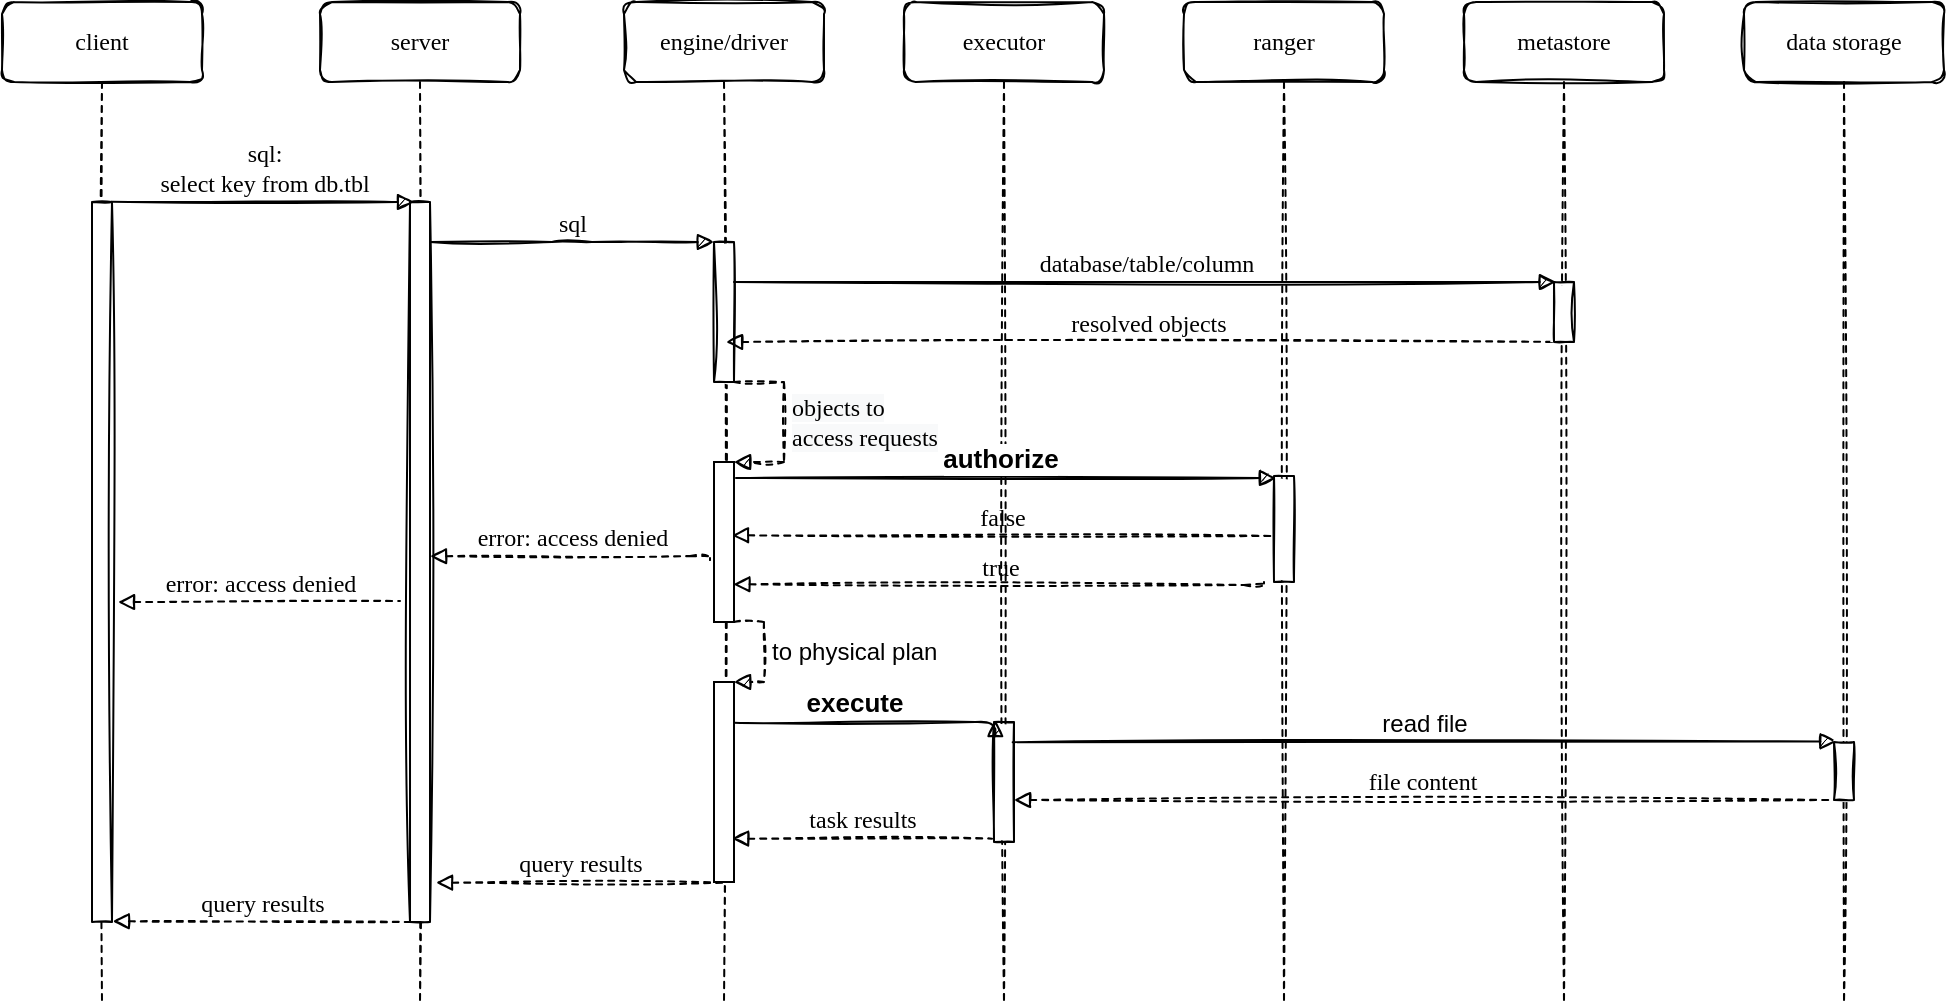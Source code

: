 <mxfile version="19.0.3" type="device"><diagram name="Page-1" id="13e1069c-82ec-6db2-03f1-153e76fe0fe0"><mxGraphModel dx="856" dy="636" grid="1" gridSize="10" guides="1" tooltips="1" connect="1" arrows="1" fold="1" page="1" pageScale="1" pageWidth="1100" pageHeight="850" background="none" math="0" shadow="0"><root><mxCell id="0"/><mxCell id="1" parent="0"/><mxCell id="7baba1c4bc27f4b0-2" value="server" style="shape=umlLifeline;perimeter=lifelinePerimeter;whiteSpace=wrap;html=1;container=1;collapsible=0;recursiveResize=0;outlineConnect=0;rounded=1;shadow=0;comic=0;labelBackgroundColor=none;strokeWidth=1;fontFamily=Verdana;fontSize=12;align=center;sketch=1;" parent="1" vertex="1"><mxGeometry x="248" y="80" width="100" height="500" as="geometry"/></mxCell><mxCell id="7baba1c4bc27f4b0-10" value="" style="html=1;points=[];perimeter=orthogonalPerimeter;rounded=0;shadow=0;comic=0;labelBackgroundColor=none;strokeWidth=1;fontFamily=Verdana;fontSize=12;align=center;sketch=1;" parent="7baba1c4bc27f4b0-2" vertex="1"><mxGeometry x="45" y="100" width="10" height="360" as="geometry"/></mxCell><mxCell id="7baba1c4bc27f4b0-3" value="engine/driver" style="shape=umlLifeline;perimeter=lifelinePerimeter;whiteSpace=wrap;html=1;container=1;collapsible=0;recursiveResize=0;outlineConnect=0;rounded=1;shadow=0;comic=0;labelBackgroundColor=none;strokeWidth=1;fontFamily=Verdana;fontSize=12;align=center;sketch=1;" parent="1" vertex="1"><mxGeometry x="400" y="80" width="100" height="500" as="geometry"/></mxCell><mxCell id="7baba1c4bc27f4b0-13" value="" style="html=1;points=[];perimeter=orthogonalPerimeter;rounded=0;shadow=0;comic=0;labelBackgroundColor=none;strokeWidth=1;fontFamily=Verdana;fontSize=12;align=center;sketch=1;" parent="7baba1c4bc27f4b0-3" vertex="1"><mxGeometry x="45" y="120" width="10" height="70" as="geometry"/></mxCell><mxCell id="RYXrqsyV6S_BWCucjePE-16" value="" style="html=1;points=[];perimeter=orthogonalPerimeter;sketch=0;fontSize=12;" vertex="1" parent="7baba1c4bc27f4b0-3"><mxGeometry x="45" y="230" width="10" height="80" as="geometry"/></mxCell><mxCell id="RYXrqsyV6S_BWCucjePE-17" value="&lt;span style=&quot;font-family: Verdana; text-align: center; background-color: rgb(248, 249, 250);&quot;&gt;objects to&lt;br&gt;access requests&lt;/span&gt;" style="edgeStyle=orthogonalEdgeStyle;html=1;align=left;spacingLeft=2;endArrow=block;rounded=0;entryX=1;entryY=0;dashed=1;sketch=1;fontSize=12;" edge="1" target="RYXrqsyV6S_BWCucjePE-16" parent="7baba1c4bc27f4b0-3"><mxGeometry relative="1" as="geometry"><mxPoint x="55" y="190" as="sourcePoint"/><Array as="points"><mxPoint x="80" y="190"/><mxPoint x="80" y="230"/></Array></mxGeometry></mxCell><mxCell id="RYXrqsyV6S_BWCucjePE-21" value="" style="html=1;points=[];perimeter=orthogonalPerimeter;sketch=0;fontSize=12;" vertex="1" parent="7baba1c4bc27f4b0-3"><mxGeometry x="45" y="340" width="10" height="100" as="geometry"/></mxCell><mxCell id="RYXrqsyV6S_BWCucjePE-22" value="to physical plan" style="edgeStyle=orthogonalEdgeStyle;html=1;align=left;spacingLeft=2;endArrow=block;rounded=0;entryX=1;entryY=0;dashed=1;sketch=1;fontSize=12;exitX=1;exitY=1;exitDx=0;exitDy=0;exitPerimeter=0;" edge="1" target="RYXrqsyV6S_BWCucjePE-21" parent="7baba1c4bc27f4b0-3" source="RYXrqsyV6S_BWCucjePE-16"><mxGeometry relative="1" as="geometry"><mxPoint x="60" y="310" as="sourcePoint"/><Array as="points"><mxPoint x="70" y="310"/><mxPoint x="70" y="340"/></Array></mxGeometry></mxCell><mxCell id="7baba1c4bc27f4b0-4" value="executor" style="shape=umlLifeline;perimeter=lifelinePerimeter;whiteSpace=wrap;html=1;container=1;collapsible=0;recursiveResize=0;outlineConnect=0;rounded=1;shadow=0;comic=0;labelBackgroundColor=none;strokeWidth=1;fontFamily=Verdana;fontSize=12;align=center;sketch=1;" parent="1" vertex="1"><mxGeometry x="540" y="80" width="100" height="500" as="geometry"/></mxCell><mxCell id="7baba1c4bc27f4b0-37" value="" style="html=1;points=[];perimeter=orthogonalPerimeter;rounded=0;shadow=0;comic=0;labelBackgroundColor=none;strokeWidth=1;fontFamily=Verdana;fontSize=12;align=center;sketch=1;" parent="7baba1c4bc27f4b0-4" vertex="1"><mxGeometry x="45" y="360" width="10" height="60" as="geometry"/></mxCell><mxCell id="RYXrqsyV6S_BWCucjePE-23" value="" style="html=1;verticalAlign=bottom;endArrow=block;labelBackgroundColor=none;fontFamily=Verdana;fontSize=12;edgeStyle=elbowEdgeStyle;elbow=vertical;sketch=1;exitX=1.1;exitY=0.36;exitDx=0;exitDy=0;exitPerimeter=0;entryX=0.067;entryY=-0.017;entryDx=0;entryDy=0;entryPerimeter=0;" edge="1" parent="7baba1c4bc27f4b0-4" target="7baba1c4bc27f4b0-37"><mxGeometry relative="1" as="geometry"><mxPoint x="-85" y="360.42" as="sourcePoint"/><Array as="points"><mxPoint x="50" y="360"/><mxPoint x="-82" y="313.41"/></Array><mxPoint x="40" y="360" as="targetPoint"/></mxGeometry></mxCell><mxCell id="RYXrqsyV6S_BWCucjePE-24" value="execute" style="edgeLabel;html=1;align=center;verticalAlign=bottom;resizable=0;points=[];fontSize=13;fontStyle=1" vertex="1" connectable="0" parent="RYXrqsyV6S_BWCucjePE-23"><mxGeometry x="-0.084" relative="1" as="geometry"><mxPoint as="offset"/></mxGeometry></mxCell><mxCell id="7baba1c4bc27f4b0-5" value="ranger" style="shape=umlLifeline;perimeter=lifelinePerimeter;whiteSpace=wrap;html=1;container=1;collapsible=0;recursiveResize=0;outlineConnect=0;rounded=1;shadow=0;comic=0;labelBackgroundColor=none;strokeWidth=1;fontFamily=Verdana;fontSize=12;align=center;sketch=1;" parent="1" vertex="1"><mxGeometry x="680" y="80" width="100" height="500" as="geometry"/></mxCell><mxCell id="RYXrqsyV6S_BWCucjePE-3" value="resolved objects" style="html=1;verticalAlign=bottom;endArrow=none;labelBackgroundColor=none;fontFamily=Verdana;fontSize=12;edgeStyle=elbowEdgeStyle;elbow=vertical;sketch=1;endFill=0;startArrow=block;startFill=0;entryX=0.6;entryY=1.033;entryDx=0;entryDy=0;entryPerimeter=0;dashed=1;" edge="1" parent="7baba1c4bc27f4b0-5" target="RYXrqsyV6S_BWCucjePE-1"><mxGeometry relative="1" as="geometry"><mxPoint x="-229" y="170" as="sourcePoint"/><Array as="points"><mxPoint x="-229.5" y="170"/></Array><mxPoint x="200" y="170" as="targetPoint"/></mxGeometry></mxCell><mxCell id="RYXrqsyV6S_BWCucjePE-6" value="" style="html=1;points=[];perimeter=orthogonalPerimeter;rounded=0;shadow=0;comic=0;labelBackgroundColor=none;strokeWidth=1;fontFamily=Verdana;fontSize=12;align=center;sketch=1;" vertex="1" parent="7baba1c4bc27f4b0-5"><mxGeometry x="45" y="237" width="10" height="53" as="geometry"/></mxCell><mxCell id="RYXrqsyV6S_BWCucjePE-25" value="" style="html=1;verticalAlign=bottom;endArrow=block;labelBackgroundColor=none;fontFamily=Verdana;fontSize=12;edgeStyle=elbowEdgeStyle;elbow=vertical;sketch=1;exitX=1.1;exitY=0.36;exitDx=0;exitDy=0;exitPerimeter=0;entryX=0.133;entryY=-0.023;entryDx=0;entryDy=0;entryPerimeter=0;" edge="1" parent="7baba1c4bc27f4b0-5" target="7baba1c4bc27f4b0-25"><mxGeometry relative="1" as="geometry"><mxPoint x="-85.67" y="370.1" as="sourcePoint"/><Array as="points"><mxPoint x="49.33" y="369.68"/><mxPoint x="-82.67" y="323.09"/></Array><mxPoint x="320" y="370" as="targetPoint"/></mxGeometry></mxCell><mxCell id="RYXrqsyV6S_BWCucjePE-26" value="read file" style="edgeLabel;html=1;align=center;verticalAlign=bottom;resizable=0;points=[];fontSize=12;" vertex="1" connectable="0" parent="RYXrqsyV6S_BWCucjePE-25"><mxGeometry x="-0.084" relative="1" as="geometry"><mxPoint x="17" as="offset"/></mxGeometry></mxCell><mxCell id="7baba1c4bc27f4b0-6" value="metastore" style="shape=umlLifeline;perimeter=lifelinePerimeter;whiteSpace=wrap;html=1;container=1;collapsible=0;recursiveResize=0;outlineConnect=0;rounded=1;shadow=0;comic=0;labelBackgroundColor=none;strokeWidth=1;fontFamily=Verdana;fontSize=12;align=center;sketch=1;" parent="1" vertex="1"><mxGeometry x="820" y="80" width="100" height="500" as="geometry"/></mxCell><mxCell id="RYXrqsyV6S_BWCucjePE-1" value="" style="html=1;points=[];perimeter=orthogonalPerimeter;rounded=0;shadow=0;comic=0;labelBackgroundColor=none;strokeWidth=1;fontFamily=Verdana;fontSize=12;align=center;sketch=1;" vertex="1" parent="7baba1c4bc27f4b0-6"><mxGeometry x="45" y="140" width="10" height="30" as="geometry"/></mxCell><mxCell id="RYXrqsyV6S_BWCucjePE-27" value="file content" style="html=1;verticalAlign=bottom;endArrow=none;labelBackgroundColor=none;fontFamily=Verdana;fontSize=12;edgeStyle=elbowEdgeStyle;elbow=vertical;sketch=1;endFill=0;startArrow=block;startFill=0;entryX=-0.267;entryY=0.989;entryDx=0;entryDy=0;entryPerimeter=0;dashed=1;align=center;" edge="1" parent="7baba1c4bc27f4b0-6" target="7baba1c4bc27f4b0-25"><mxGeometry relative="1" as="geometry"><mxPoint x="-225" y="399" as="sourcePoint"/><Array as="points"><mxPoint x="-225.5" y="399"/></Array><mxPoint x="194" y="401.84" as="targetPoint"/></mxGeometry></mxCell><mxCell id="7baba1c4bc27f4b0-7" value="data storage" style="shape=umlLifeline;perimeter=lifelinePerimeter;whiteSpace=wrap;html=1;container=1;collapsible=0;recursiveResize=0;outlineConnect=0;rounded=1;shadow=0;comic=0;labelBackgroundColor=none;strokeWidth=1;fontFamily=Verdana;fontSize=12;align=center;sketch=1;" parent="1" vertex="1"><mxGeometry x="960" y="80" width="100" height="500" as="geometry"/></mxCell><mxCell id="7baba1c4bc27f4b0-25" value="" style="html=1;points=[];perimeter=orthogonalPerimeter;rounded=0;shadow=0;comic=0;labelBackgroundColor=none;strokeColor=#000000;strokeWidth=1;fillColor=#FFFFFF;fontFamily=Verdana;fontSize=12;fontColor=#000000;align=center;sketch=1;" parent="7baba1c4bc27f4b0-7" vertex="1"><mxGeometry x="45" y="370" width="10" height="29" as="geometry"/></mxCell><mxCell id="7baba1c4bc27f4b0-8" value="client" style="shape=umlLifeline;perimeter=lifelinePerimeter;whiteSpace=wrap;html=1;container=1;collapsible=0;recursiveResize=0;outlineConnect=0;rounded=1;shadow=0;comic=0;labelBackgroundColor=none;strokeWidth=1;fontFamily=Verdana;fontSize=12;align=center;sketch=1;" parent="1" vertex="1"><mxGeometry x="89" y="80" width="100" height="500" as="geometry"/></mxCell><mxCell id="7baba1c4bc27f4b0-9" value="" style="html=1;points=[];perimeter=orthogonalPerimeter;rounded=0;shadow=0;comic=0;labelBackgroundColor=none;strokeWidth=1;fontFamily=Verdana;fontSize=12;align=center;sketch=1;" parent="7baba1c4bc27f4b0-8" vertex="1"><mxGeometry x="45" y="100" width="10" height="360" as="geometry"/></mxCell><mxCell id="7baba1c4bc27f4b0-17" value="database/table/column" style="html=1;verticalAlign=bottom;endArrow=block;labelBackgroundColor=none;fontFamily=Verdana;fontSize=12;edgeStyle=elbowEdgeStyle;elbow=vertical;sketch=1;entryX=0.1;entryY=-0.033;entryDx=0;entryDy=0;entryPerimeter=0;" parent="1" source="7baba1c4bc27f4b0-13" target="RYXrqsyV6S_BWCucjePE-1" edge="1"><mxGeometry relative="1" as="geometry"><mxPoint x="510" y="220" as="sourcePoint"/><Array as="points"><mxPoint x="460" y="220"/></Array><mxPoint x="860" y="220" as="targetPoint"/></mxGeometry></mxCell><mxCell id="7baba1c4bc27f4b0-11" value="sql:&lt;br&gt;select key from db.tbl" style="html=1;verticalAlign=bottom;endArrow=block;entryX=0;entryY=0;labelBackgroundColor=none;fontFamily=Verdana;fontSize=12;edgeStyle=elbowEdgeStyle;elbow=vertical;sketch=1;exitX=0.767;exitY=-0.006;exitDx=0;exitDy=0;exitPerimeter=0;" parent="1" edge="1"><mxGeometry x="0.01" relative="1" as="geometry"><mxPoint x="143.67" y="179.84" as="sourcePoint"/><mxPoint x="295" y="180.0" as="targetPoint"/><mxPoint as="offset"/></mxGeometry></mxCell><mxCell id="7baba1c4bc27f4b0-14" value="sql" style="html=1;verticalAlign=bottom;endArrow=block;entryX=0;entryY=0;labelBackgroundColor=none;fontFamily=Verdana;fontSize=12;edgeStyle=elbowEdgeStyle;elbow=vertical;sketch=1;" parent="1" source="7baba1c4bc27f4b0-10" target="7baba1c4bc27f4b0-13" edge="1"><mxGeometry relative="1" as="geometry"><mxPoint x="370" y="200" as="sourcePoint"/></mxGeometry></mxCell><mxCell id="RYXrqsyV6S_BWCucjePE-5" value="" style="html=1;verticalAlign=bottom;endArrow=block;labelBackgroundColor=none;fontFamily=Verdana;fontSize=12;edgeStyle=elbowEdgeStyle;elbow=vertical;sketch=1;exitX=1.1;exitY=0.36;exitDx=0;exitDy=0;exitPerimeter=0;entryX=0.1;entryY=0.011;entryDx=0;entryDy=0;entryPerimeter=0;" edge="1" parent="1" target="RYXrqsyV6S_BWCucjePE-6"><mxGeometry relative="1" as="geometry"><mxPoint x="456" y="318" as="sourcePoint"/><Array as="points"><mxPoint x="590" y="318"/><mxPoint x="459" y="270.99"/></Array><mxPoint x="723" y="318" as="targetPoint"/></mxGeometry></mxCell><mxCell id="RYXrqsyV6S_BWCucjePE-7" value="authorize" style="edgeLabel;html=1;align=center;verticalAlign=bottom;resizable=0;points=[];fontSize=13;fontStyle=1" vertex="1" connectable="0" parent="RYXrqsyV6S_BWCucjePE-5"><mxGeometry x="-0.084" relative="1" as="geometry"><mxPoint x="8" as="offset"/></mxGeometry></mxCell><mxCell id="RYXrqsyV6S_BWCucjePE-8" value="false" style="html=1;verticalAlign=bottom;endArrow=none;labelBackgroundColor=none;fontFamily=Verdana;fontSize=12;edgeStyle=elbowEdgeStyle;elbow=vertical;sketch=1;endFill=0;startArrow=block;startFill=0;entryX=-0.133;entryY=0.56;entryDx=0;entryDy=0;entryPerimeter=0;dashed=1;exitX=0.9;exitY=0.933;exitDx=0;exitDy=0;exitPerimeter=0;" edge="1" parent="1" target="RYXrqsyV6S_BWCucjePE-6"><mxGeometry relative="1" as="geometry"><mxPoint x="454" y="346.65" as="sourcePoint"/><Array as="points"><mxPoint x="459.5" y="347"/></Array><mxPoint x="879" y="349.84" as="targetPoint"/></mxGeometry></mxCell><mxCell id="RYXrqsyV6S_BWCucjePE-13" value="error: access denied" style="html=1;verticalAlign=bottom;endArrow=none;labelBackgroundColor=none;fontFamily=Verdana;fontSize=12;edgeStyle=elbowEdgeStyle;elbow=vertical;sketch=1;endFill=0;startArrow=block;startFill=0;entryX=-0.2;entryY=0.553;entryDx=0;entryDy=0;entryPerimeter=0;dashed=1;" edge="1" parent="1"><mxGeometry relative="1" as="geometry"><mxPoint x="147" y="380" as="sourcePoint"/><Array as="points"/><mxPoint x="288" y="379.08" as="targetPoint"/></mxGeometry></mxCell><mxCell id="RYXrqsyV6S_BWCucjePE-12" value="error: access denied" style="html=1;verticalAlign=bottom;endArrow=none;labelBackgroundColor=none;fontFamily=Verdana;fontSize=12;edgeStyle=elbowEdgeStyle;elbow=vertical;sketch=1;endFill=0;startArrow=block;startFill=0;dashed=1;exitX=1;exitY=0.492;exitDx=0;exitDy=0;exitPerimeter=0;entryX=-0.2;entryY=0.613;entryDx=0;entryDy=0;entryPerimeter=0;" edge="1" parent="1" source="7baba1c4bc27f4b0-10" target="RYXrqsyV6S_BWCucjePE-16"><mxGeometry relative="1" as="geometry"><mxPoint x="303.67" y="326.24" as="sourcePoint"/><Array as="points"><mxPoint x="370" y="357"/></Array><mxPoint x="442" y="358" as="targetPoint"/></mxGeometry></mxCell><mxCell id="RYXrqsyV6S_BWCucjePE-18" value="true" style="html=1;verticalAlign=bottom;endArrow=none;labelBackgroundColor=none;fontFamily=Verdana;fontSize=12;edgeStyle=elbowEdgeStyle;elbow=vertical;sketch=1;endFill=0;startArrow=block;startFill=0;dashed=1;exitX=0.9;exitY=0.933;exitDx=0;exitDy=0;exitPerimeter=0;" edge="1" parent="1"><mxGeometry relative="1" as="geometry"><mxPoint x="454.66" y="371.15" as="sourcePoint"/><Array as="points"><mxPoint x="460.16" y="371.5"/></Array><mxPoint x="720" y="370" as="targetPoint"/></mxGeometry></mxCell><mxCell id="RYXrqsyV6S_BWCucjePE-28" value="task results" style="html=1;verticalAlign=bottom;endArrow=none;labelBackgroundColor=none;fontFamily=Verdana;fontSize=12;edgeStyle=elbowEdgeStyle;elbow=vertical;sketch=1;endFill=0;startArrow=block;startFill=0;dashed=1;" edge="1" parent="1"><mxGeometry relative="1" as="geometry"><mxPoint x="454" y="498.32" as="sourcePoint"/><Array as="points"><mxPoint x="453.5" y="498.32"/></Array><mxPoint x="584" y="498" as="targetPoint"/></mxGeometry></mxCell><mxCell id="RYXrqsyV6S_BWCucjePE-29" value="query results" style="html=1;verticalAlign=bottom;endArrow=none;labelBackgroundColor=none;fontFamily=Verdana;fontSize=12;edgeStyle=elbowEdgeStyle;elbow=vertical;sketch=1;endFill=0;startArrow=block;startFill=0;dashed=1;" edge="1" parent="1" target="7baba1c4bc27f4b0-3"><mxGeometry relative="1" as="geometry"><mxPoint x="306" y="520.32" as="sourcePoint"/><Array as="points"><mxPoint x="305.5" y="520.32"/></Array><mxPoint x="436" y="520" as="targetPoint"/></mxGeometry></mxCell><mxCell id="RYXrqsyV6S_BWCucjePE-30" value="query results" style="html=1;verticalAlign=bottom;endArrow=none;labelBackgroundColor=none;fontFamily=Verdana;fontSize=12;edgeStyle=elbowEdgeStyle;elbow=vertical;sketch=1;endFill=0;startArrow=block;startFill=0;dashed=1;exitX=1.033;exitY=0.999;exitDx=0;exitDy=0;exitPerimeter=0;" edge="1" parent="1" source="7baba1c4bc27f4b0-9"><mxGeometry relative="1" as="geometry"><mxPoint x="150.5" y="540.0" as="sourcePoint"/><Array as="points"/><mxPoint x="294" y="540.0" as="targetPoint"/></mxGeometry></mxCell></root></mxGraphModel></diagram></mxfile>